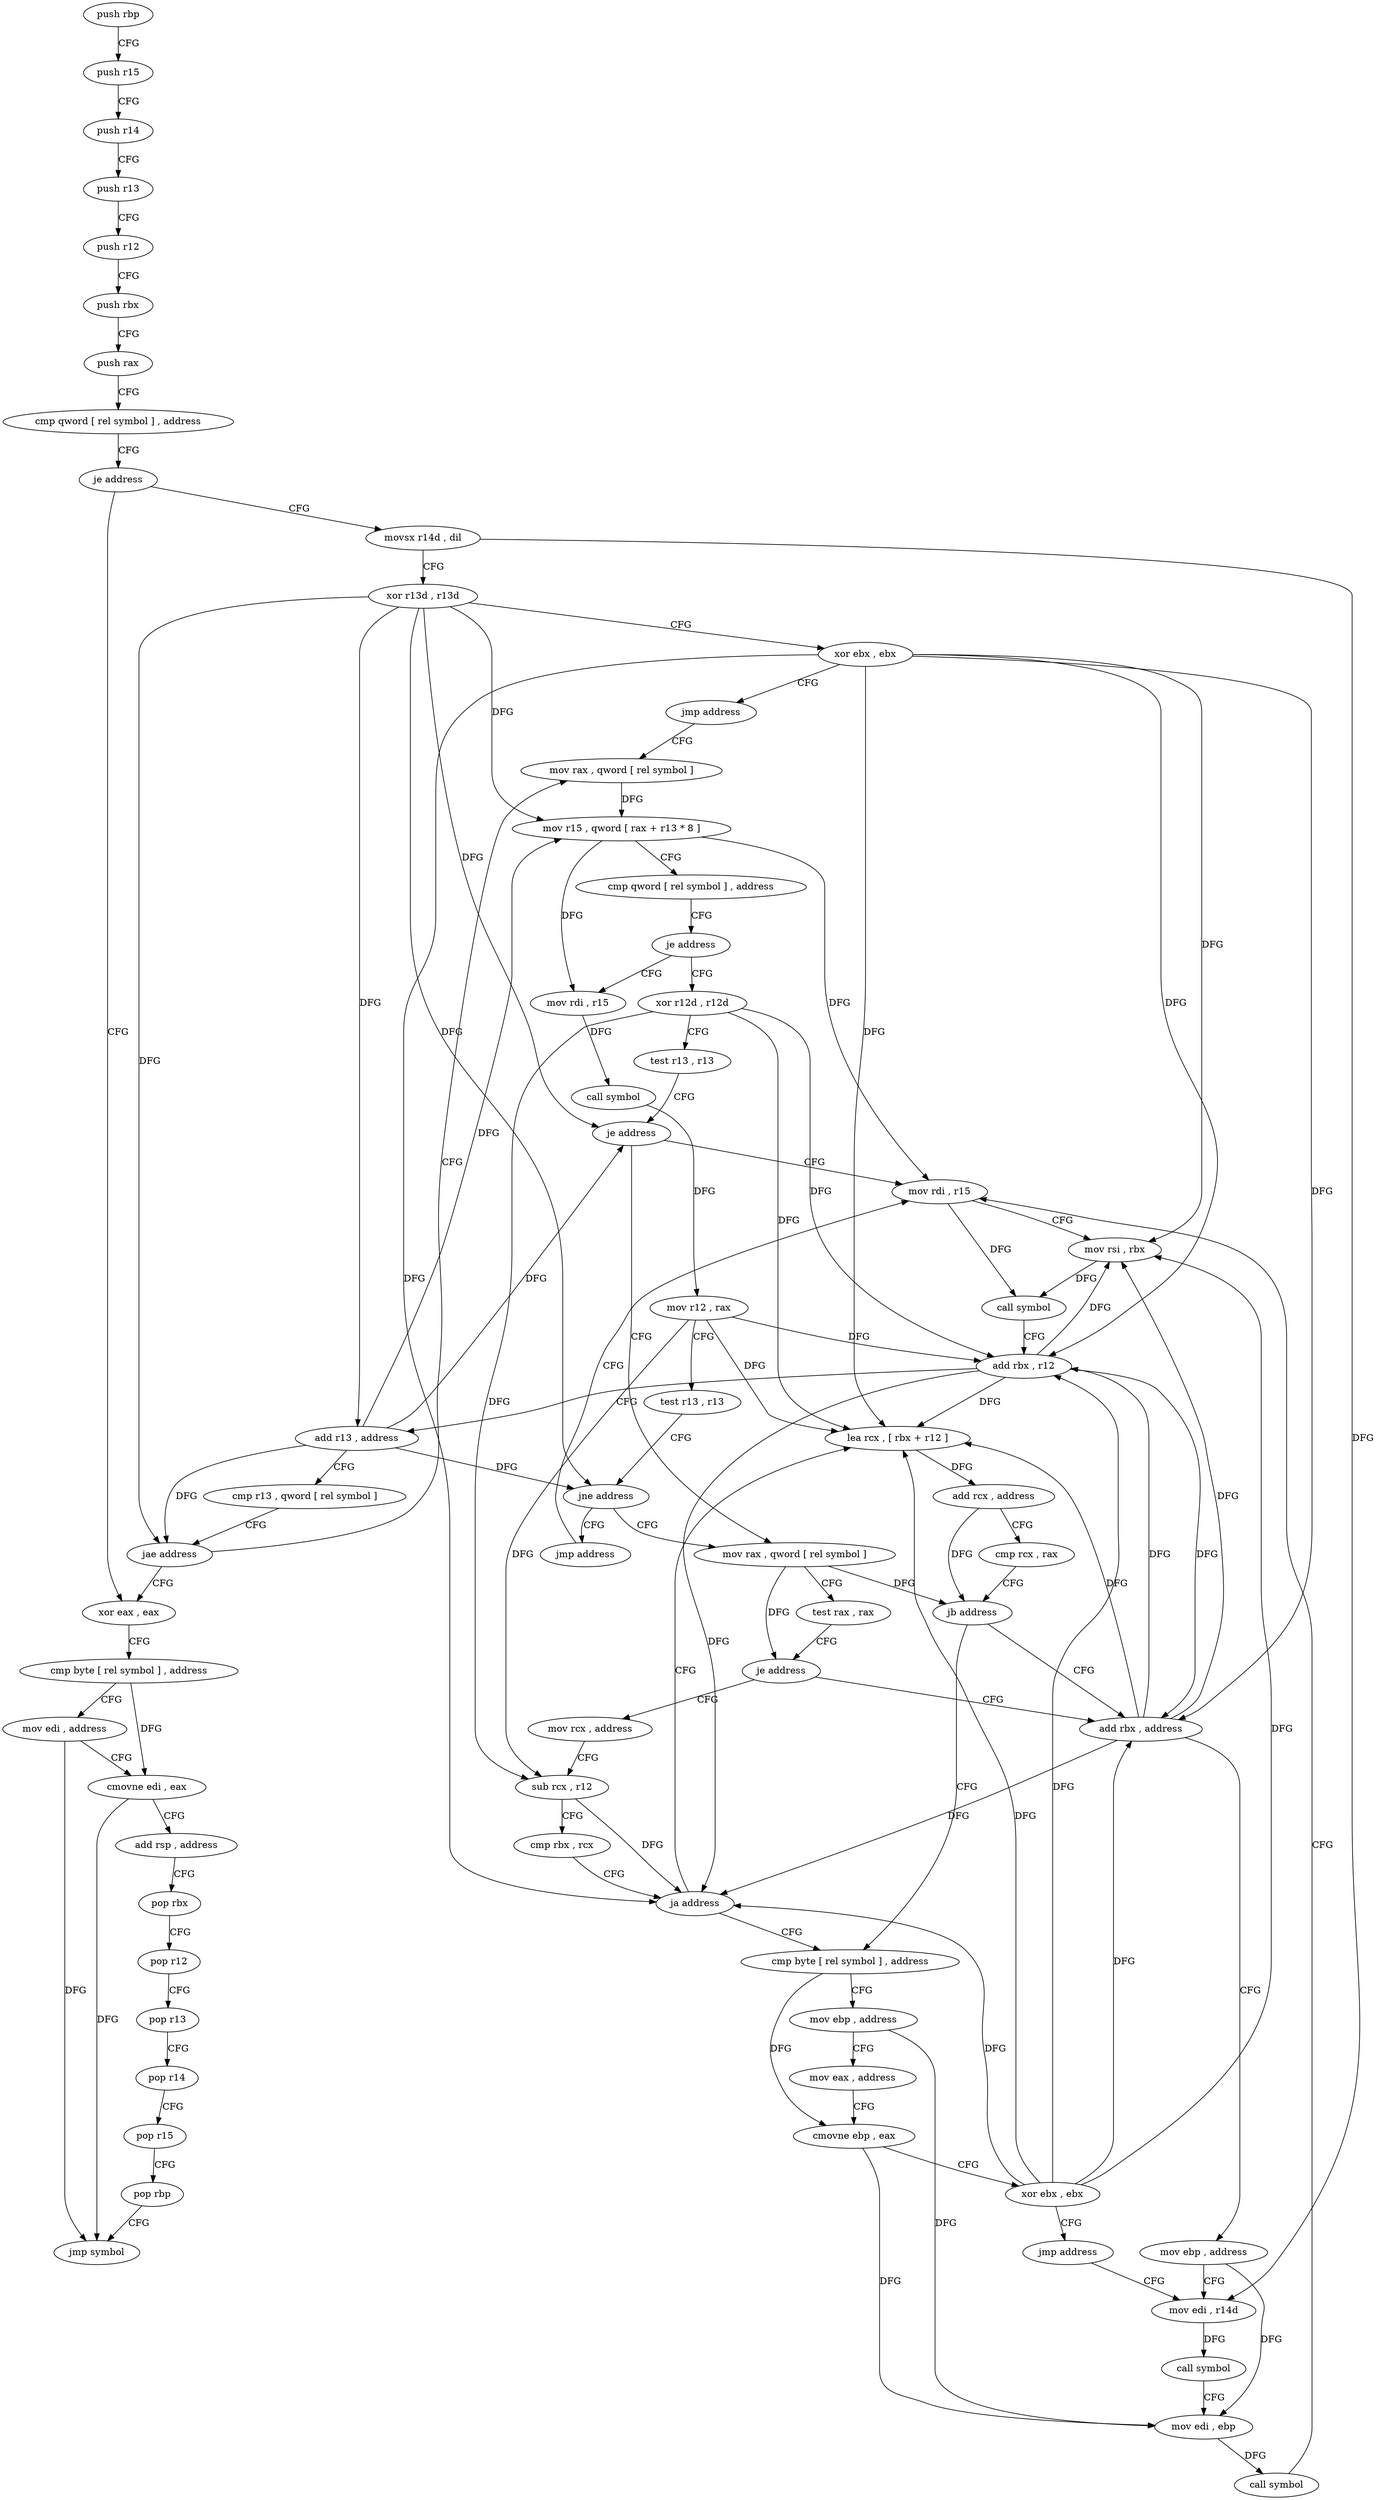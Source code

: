 digraph "func" {
"4227120" [label = "push rbp" ]
"4227121" [label = "push r15" ]
"4227123" [label = "push r14" ]
"4227125" [label = "push r13" ]
"4227127" [label = "push r12" ]
"4227129" [label = "push rbx" ]
"4227130" [label = "push rax" ]
"4227131" [label = "cmp qword [ rel symbol ] , address" ]
"4227139" [label = "je address" ]
"4227343" [label = "xor eax , eax" ]
"4227145" [label = "movsx r14d , dil" ]
"4227345" [label = "cmp byte [ rel symbol ] , address" ]
"4227352" [label = "mov edi , address" ]
"4227357" [label = "cmovne edi , eax" ]
"4227360" [label = "add rsp , address" ]
"4227364" [label = "pop rbx" ]
"4227365" [label = "pop r12" ]
"4227367" [label = "pop r13" ]
"4227369" [label = "pop r14" ]
"4227371" [label = "pop r15" ]
"4227373" [label = "pop rbp" ]
"4227374" [label = "jmp symbol" ]
"4227149" [label = "xor r13d , r13d" ]
"4227152" [label = "xor ebx , ebx" ]
"4227154" [label = "jmp address" ]
"4227219" [label = "mov rax , qword [ rel symbol ]" ]
"4227226" [label = "mov r15 , qword [ rax + r13 * 8 ]" ]
"4227230" [label = "cmp qword [ rel symbol ] , address" ]
"4227238" [label = "je address" ]
"4227264" [label = "xor r12d , r12d" ]
"4227240" [label = "mov rdi , r15" ]
"4227267" [label = "test r13 , r13" ]
"4227270" [label = "je address" ]
"4227192" [label = "mov rdi , r15" ]
"4227272" [label = "mov rax , qword [ rel symbol ]" ]
"4227243" [label = "call symbol" ]
"4227248" [label = "mov r12 , rax" ]
"4227251" [label = "test r13 , r13" ]
"4227254" [label = "jne address" ]
"4227256" [label = "jmp address" ]
"4227195" [label = "mov rsi , rbx" ]
"4227198" [label = "call symbol" ]
"4227203" [label = "add rbx , r12" ]
"4227206" [label = "add r13 , address" ]
"4227210" [label = "cmp r13 , qword [ rel symbol ]" ]
"4227217" [label = "jae address" ]
"4227279" [label = "test rax , rax" ]
"4227282" [label = "je address" ]
"4227168" [label = "add rbx , address" ]
"4227284" [label = "mov rcx , address" ]
"4227172" [label = "mov ebp , address" ]
"4227177" [label = "mov edi , r14d" ]
"4227291" [label = "sub rcx , r12" ]
"4227294" [label = "cmp rbx , rcx" ]
"4227297" [label = "ja address" ]
"4227316" [label = "cmp byte [ rel symbol ] , address" ]
"4227299" [label = "lea rcx , [ rbx + r12 ]" ]
"4227323" [label = "mov ebp , address" ]
"4227328" [label = "mov eax , address" ]
"4227333" [label = "cmovne ebp , eax" ]
"4227336" [label = "xor ebx , ebx" ]
"4227338" [label = "jmp address" ]
"4227303" [label = "add rcx , address" ]
"4227307" [label = "cmp rcx , rax" ]
"4227310" [label = "jb address" ]
"4227180" [label = "call symbol" ]
"4227185" [label = "mov edi , ebp" ]
"4227187" [label = "call symbol" ]
"4227120" -> "4227121" [ label = "CFG" ]
"4227121" -> "4227123" [ label = "CFG" ]
"4227123" -> "4227125" [ label = "CFG" ]
"4227125" -> "4227127" [ label = "CFG" ]
"4227127" -> "4227129" [ label = "CFG" ]
"4227129" -> "4227130" [ label = "CFG" ]
"4227130" -> "4227131" [ label = "CFG" ]
"4227131" -> "4227139" [ label = "CFG" ]
"4227139" -> "4227343" [ label = "CFG" ]
"4227139" -> "4227145" [ label = "CFG" ]
"4227343" -> "4227345" [ label = "CFG" ]
"4227145" -> "4227149" [ label = "CFG" ]
"4227145" -> "4227177" [ label = "DFG" ]
"4227345" -> "4227352" [ label = "CFG" ]
"4227345" -> "4227357" [ label = "DFG" ]
"4227352" -> "4227357" [ label = "CFG" ]
"4227352" -> "4227374" [ label = "DFG" ]
"4227357" -> "4227360" [ label = "CFG" ]
"4227357" -> "4227374" [ label = "DFG" ]
"4227360" -> "4227364" [ label = "CFG" ]
"4227364" -> "4227365" [ label = "CFG" ]
"4227365" -> "4227367" [ label = "CFG" ]
"4227367" -> "4227369" [ label = "CFG" ]
"4227369" -> "4227371" [ label = "CFG" ]
"4227371" -> "4227373" [ label = "CFG" ]
"4227373" -> "4227374" [ label = "CFG" ]
"4227149" -> "4227152" [ label = "CFG" ]
"4227149" -> "4227226" [ label = "DFG" ]
"4227149" -> "4227270" [ label = "DFG" ]
"4227149" -> "4227254" [ label = "DFG" ]
"4227149" -> "4227206" [ label = "DFG" ]
"4227149" -> "4227217" [ label = "DFG" ]
"4227152" -> "4227154" [ label = "CFG" ]
"4227152" -> "4227195" [ label = "DFG" ]
"4227152" -> "4227203" [ label = "DFG" ]
"4227152" -> "4227168" [ label = "DFG" ]
"4227152" -> "4227297" [ label = "DFG" ]
"4227152" -> "4227299" [ label = "DFG" ]
"4227154" -> "4227219" [ label = "CFG" ]
"4227219" -> "4227226" [ label = "DFG" ]
"4227226" -> "4227230" [ label = "CFG" ]
"4227226" -> "4227240" [ label = "DFG" ]
"4227226" -> "4227192" [ label = "DFG" ]
"4227230" -> "4227238" [ label = "CFG" ]
"4227238" -> "4227264" [ label = "CFG" ]
"4227238" -> "4227240" [ label = "CFG" ]
"4227264" -> "4227267" [ label = "CFG" ]
"4227264" -> "4227203" [ label = "DFG" ]
"4227264" -> "4227291" [ label = "DFG" ]
"4227264" -> "4227299" [ label = "DFG" ]
"4227240" -> "4227243" [ label = "DFG" ]
"4227267" -> "4227270" [ label = "CFG" ]
"4227270" -> "4227192" [ label = "CFG" ]
"4227270" -> "4227272" [ label = "CFG" ]
"4227192" -> "4227195" [ label = "CFG" ]
"4227192" -> "4227198" [ label = "DFG" ]
"4227272" -> "4227279" [ label = "CFG" ]
"4227272" -> "4227282" [ label = "DFG" ]
"4227272" -> "4227310" [ label = "DFG" ]
"4227243" -> "4227248" [ label = "DFG" ]
"4227248" -> "4227251" [ label = "CFG" ]
"4227248" -> "4227203" [ label = "DFG" ]
"4227248" -> "4227291" [ label = "DFG" ]
"4227248" -> "4227299" [ label = "DFG" ]
"4227251" -> "4227254" [ label = "CFG" ]
"4227254" -> "4227272" [ label = "CFG" ]
"4227254" -> "4227256" [ label = "CFG" ]
"4227256" -> "4227192" [ label = "CFG" ]
"4227195" -> "4227198" [ label = "DFG" ]
"4227198" -> "4227203" [ label = "CFG" ]
"4227203" -> "4227206" [ label = "CFG" ]
"4227203" -> "4227195" [ label = "DFG" ]
"4227203" -> "4227168" [ label = "DFG" ]
"4227203" -> "4227297" [ label = "DFG" ]
"4227203" -> "4227299" [ label = "DFG" ]
"4227206" -> "4227210" [ label = "CFG" ]
"4227206" -> "4227226" [ label = "DFG" ]
"4227206" -> "4227270" [ label = "DFG" ]
"4227206" -> "4227254" [ label = "DFG" ]
"4227206" -> "4227217" [ label = "DFG" ]
"4227210" -> "4227217" [ label = "CFG" ]
"4227217" -> "4227343" [ label = "CFG" ]
"4227217" -> "4227219" [ label = "CFG" ]
"4227279" -> "4227282" [ label = "CFG" ]
"4227282" -> "4227168" [ label = "CFG" ]
"4227282" -> "4227284" [ label = "CFG" ]
"4227168" -> "4227172" [ label = "CFG" ]
"4227168" -> "4227195" [ label = "DFG" ]
"4227168" -> "4227203" [ label = "DFG" ]
"4227168" -> "4227297" [ label = "DFG" ]
"4227168" -> "4227299" [ label = "DFG" ]
"4227284" -> "4227291" [ label = "CFG" ]
"4227172" -> "4227177" [ label = "CFG" ]
"4227172" -> "4227185" [ label = "DFG" ]
"4227177" -> "4227180" [ label = "DFG" ]
"4227291" -> "4227294" [ label = "CFG" ]
"4227291" -> "4227297" [ label = "DFG" ]
"4227294" -> "4227297" [ label = "CFG" ]
"4227297" -> "4227316" [ label = "CFG" ]
"4227297" -> "4227299" [ label = "CFG" ]
"4227316" -> "4227323" [ label = "CFG" ]
"4227316" -> "4227333" [ label = "DFG" ]
"4227299" -> "4227303" [ label = "DFG" ]
"4227323" -> "4227328" [ label = "CFG" ]
"4227323" -> "4227185" [ label = "DFG" ]
"4227328" -> "4227333" [ label = "CFG" ]
"4227333" -> "4227336" [ label = "CFG" ]
"4227333" -> "4227185" [ label = "DFG" ]
"4227336" -> "4227338" [ label = "CFG" ]
"4227336" -> "4227195" [ label = "DFG" ]
"4227336" -> "4227168" [ label = "DFG" ]
"4227336" -> "4227203" [ label = "DFG" ]
"4227336" -> "4227297" [ label = "DFG" ]
"4227336" -> "4227299" [ label = "DFG" ]
"4227338" -> "4227177" [ label = "CFG" ]
"4227303" -> "4227307" [ label = "CFG" ]
"4227303" -> "4227310" [ label = "DFG" ]
"4227307" -> "4227310" [ label = "CFG" ]
"4227310" -> "4227168" [ label = "CFG" ]
"4227310" -> "4227316" [ label = "CFG" ]
"4227180" -> "4227185" [ label = "CFG" ]
"4227185" -> "4227187" [ label = "DFG" ]
"4227187" -> "4227192" [ label = "CFG" ]
}
